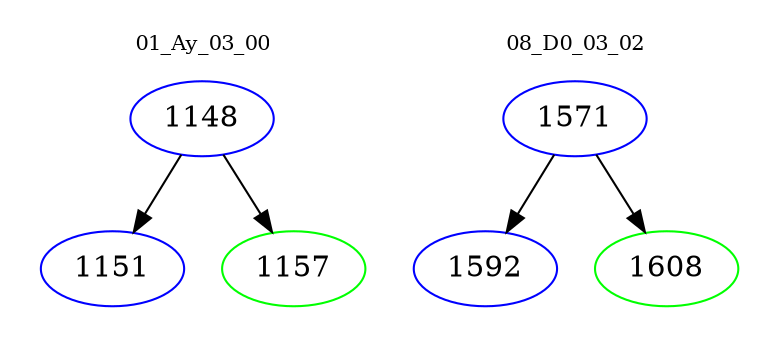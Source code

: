digraph{
subgraph cluster_0 {
color = white
label = "01_Ay_03_00";
fontsize=10;
T0_1148 [label="1148", color="blue"]
T0_1148 -> T0_1151 [color="black"]
T0_1151 [label="1151", color="blue"]
T0_1148 -> T0_1157 [color="black"]
T0_1157 [label="1157", color="green"]
}
subgraph cluster_1 {
color = white
label = "08_D0_03_02";
fontsize=10;
T1_1571 [label="1571", color="blue"]
T1_1571 -> T1_1592 [color="black"]
T1_1592 [label="1592", color="blue"]
T1_1571 -> T1_1608 [color="black"]
T1_1608 [label="1608", color="green"]
}
}
